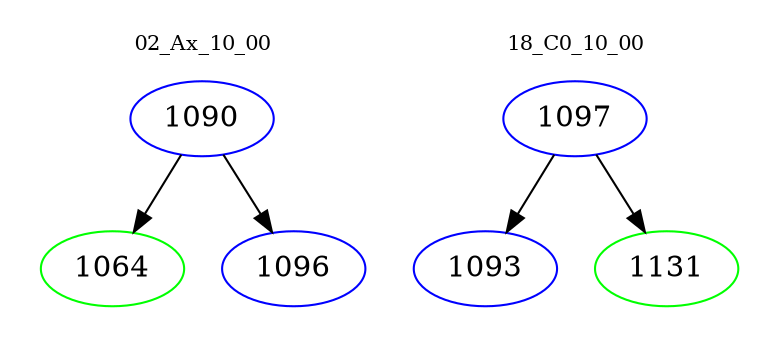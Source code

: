 digraph{
subgraph cluster_0 {
color = white
label = "02_Ax_10_00";
fontsize=10;
T0_1090 [label="1090", color="blue"]
T0_1090 -> T0_1064 [color="black"]
T0_1064 [label="1064", color="green"]
T0_1090 -> T0_1096 [color="black"]
T0_1096 [label="1096", color="blue"]
}
subgraph cluster_1 {
color = white
label = "18_C0_10_00";
fontsize=10;
T1_1097 [label="1097", color="blue"]
T1_1097 -> T1_1093 [color="black"]
T1_1093 [label="1093", color="blue"]
T1_1097 -> T1_1131 [color="black"]
T1_1131 [label="1131", color="green"]
}
}
